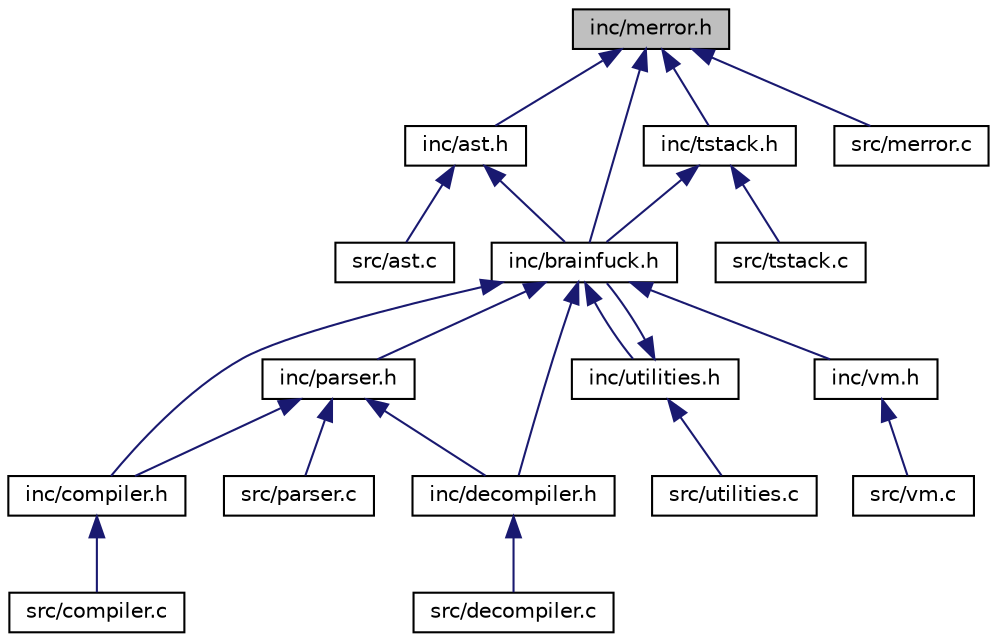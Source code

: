 digraph "inc/merror.h"
{
 // LATEX_PDF_SIZE
  edge [fontname="Helvetica",fontsize="10",labelfontname="Helvetica",labelfontsize="10"];
  node [fontname="Helvetica",fontsize="10",shape=record];
  Node1 [label="inc/merror.h",height=0.2,width=0.4,color="black", fillcolor="grey75", style="filled", fontcolor="black",tooltip="Module implémentant l'affichage de messages d'erreur et d'avertisse ments."];
  Node1 -> Node2 [dir="back",color="midnightblue",fontsize="10",style="solid",fontname="Helvetica"];
  Node2 [label="inc/ast.h",height=0.2,width=0.4,color="black", fillcolor="white", style="filled",URL="$ast_8h.html",tooltip="Module implémentant la structure de données 'Arbre Abstrait de Syntaxe' (AST)."];
  Node2 -> Node3 [dir="back",color="midnightblue",fontsize="10",style="solid",fontname="Helvetica"];
  Node3 [label="inc/brainfuck.h",height=0.2,width=0.4,color="black", fillcolor="white", style="filled",URL="$brainfuck_8h.html",tooltip="En-tête de l'interpréteur Brainfuck."];
  Node3 -> Node4 [dir="back",color="midnightblue",fontsize="10",style="solid",fontname="Helvetica"];
  Node4 [label="inc/compiler.h",height=0.2,width=0.4,color="black", fillcolor="white", style="filled",URL="$compiler_8h.html",tooltip="Module implémentant la compilation de programmes Brainfuck."];
  Node4 -> Node5 [dir="back",color="midnightblue",fontsize="10",style="solid",fontname="Helvetica"];
  Node5 [label="src/compiler.c",height=0.2,width=0.4,color="black", fillcolor="white", style="filled",URL="$compiler_8c.html",tooltip="Module implémentant la compilation de programmes Brainfuck."];
  Node3 -> Node6 [dir="back",color="midnightblue",fontsize="10",style="solid",fontname="Helvetica"];
  Node6 [label="inc/decompiler.h",height=0.2,width=0.4,color="black", fillcolor="white", style="filled",URL="$decompiler_8h.html",tooltip="Module implémentant la décompilation de bytecode ou d'arbres de syntaxe abstraite de programmes Brain..."];
  Node6 -> Node7 [dir="back",color="midnightblue",fontsize="10",style="solid",fontname="Helvetica"];
  Node7 [label="src/decompiler.c",height=0.2,width=0.4,color="black", fillcolor="white", style="filled",URL="$decompiler_8c.html",tooltip="Module implémentant la décompilation de bytecode ou d'arbres de syntaxe abstraite de programmes Brain..."];
  Node3 -> Node8 [dir="back",color="midnightblue",fontsize="10",style="solid",fontname="Helvetica"];
  Node8 [label="inc/parser.h",height=0.2,width=0.4,color="black", fillcolor="white", style="filled",URL="$parser_8h.html",tooltip="Module implémentant des fonctions liées à l'analyseur."];
  Node8 -> Node4 [dir="back",color="midnightblue",fontsize="10",style="solid",fontname="Helvetica"];
  Node8 -> Node6 [dir="back",color="midnightblue",fontsize="10",style="solid",fontname="Helvetica"];
  Node8 -> Node9 [dir="back",color="midnightblue",fontsize="10",style="solid",fontname="Helvetica"];
  Node9 [label="src/parser.c",height=0.2,width=0.4,color="black", fillcolor="white", style="filled",URL="$parser_8c.html",tooltip="Module implémentant des fonctions liées à l'analyseur."];
  Node3 -> Node10 [dir="back",color="midnightblue",fontsize="10",style="solid",fontname="Helvetica"];
  Node10 [label="inc/utilities.h",height=0.2,width=0.4,color="black", fillcolor="white", style="filled",URL="$utilities_8h.html",tooltip="Module implémentant des fonctions utilitaires pour le programme."];
  Node10 -> Node3 [dir="back",color="midnightblue",fontsize="10",style="solid",fontname="Helvetica"];
  Node10 -> Node11 [dir="back",color="midnightblue",fontsize="10",style="solid",fontname="Helvetica"];
  Node11 [label="src/utilities.c",height=0.2,width=0.4,color="black", fillcolor="white", style="filled",URL="$utilities_8c.html",tooltip="Module implémentant des fonctions utilitaires pour le programme."];
  Node3 -> Node12 [dir="back",color="midnightblue",fontsize="10",style="solid",fontname="Helvetica"];
  Node12 [label="inc/vm.h",height=0.2,width=0.4,color="black", fillcolor="white", style="filled",URL="$vm_8h.html",tooltip="Module implémentant la machine virtuelle de l'interpréteur Brainfuck."];
  Node12 -> Node13 [dir="back",color="midnightblue",fontsize="10",style="solid",fontname="Helvetica"];
  Node13 [label="src/vm.c",height=0.2,width=0.4,color="black", fillcolor="white", style="filled",URL="$vm_8c.html",tooltip="Module implémentant la machine virtuelle de l'interpréteur Brainfuck."];
  Node2 -> Node14 [dir="back",color="midnightblue",fontsize="10",style="solid",fontname="Helvetica"];
  Node14 [label="src/ast.c",height=0.2,width=0.4,color="black", fillcolor="white", style="filled",URL="$ast_8c.html",tooltip="Module implémentant la structure de données 'Arbre Abstrait de Syntaxe' (AST)."];
  Node1 -> Node3 [dir="back",color="midnightblue",fontsize="10",style="solid",fontname="Helvetica"];
  Node1 -> Node15 [dir="back",color="midnightblue",fontsize="10",style="solid",fontname="Helvetica"];
  Node15 [label="inc/tstack.h",height=0.2,width=0.4,color="black", fillcolor="white", style="filled",URL="$tstack_8h.html",tooltip="Module implémentant la structure de données 'Pile' avec un tableau."];
  Node15 -> Node3 [dir="back",color="midnightblue",fontsize="10",style="solid",fontname="Helvetica"];
  Node15 -> Node16 [dir="back",color="midnightblue",fontsize="10",style="solid",fontname="Helvetica"];
  Node16 [label="src/tstack.c",height=0.2,width=0.4,color="black", fillcolor="white", style="filled",URL="$tstack_8c.html",tooltip="Module implémentant la structure de données 'Pile' avec un tableau."];
  Node1 -> Node17 [dir="back",color="midnightblue",fontsize="10",style="solid",fontname="Helvetica"];
  Node17 [label="src/merror.c",height=0.2,width=0.4,color="black", fillcolor="white", style="filled",URL="$merror_8c.html",tooltip="Module implémentant l'affichage de messages d'erreur et d'avertisse ments."];
}
